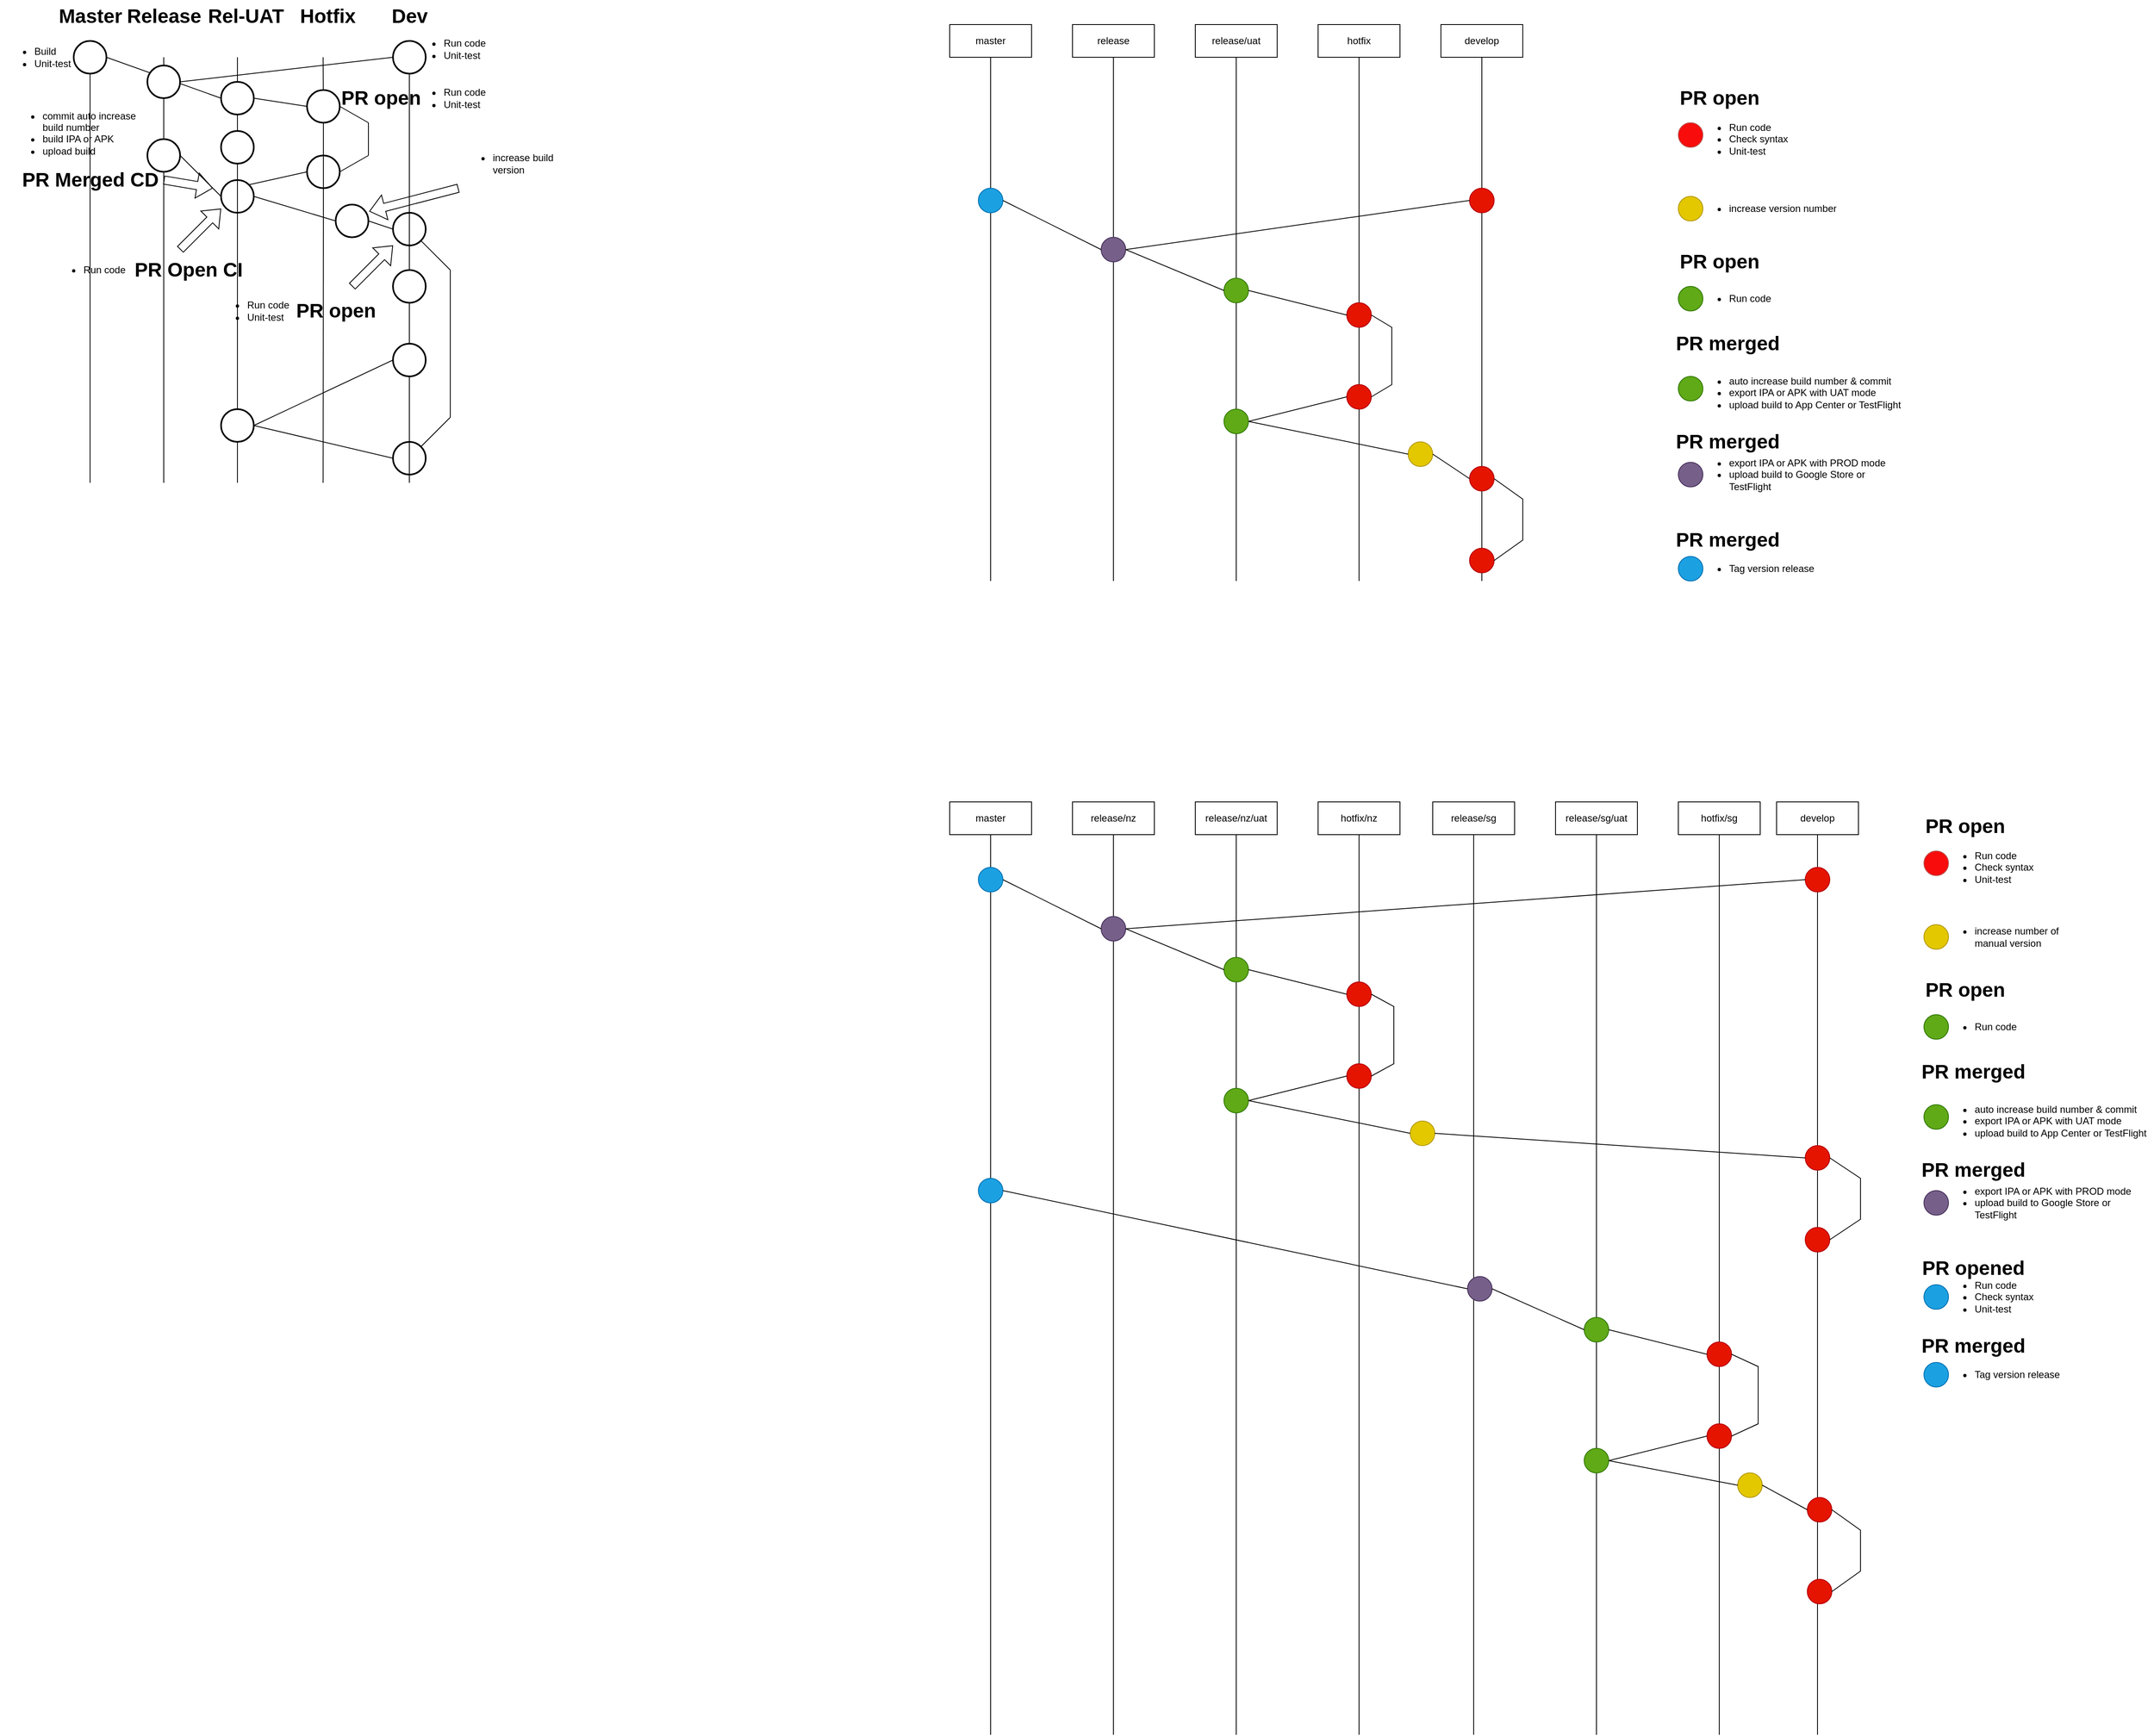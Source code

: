 <mxfile version="20.8.1" type="github">
  <diagram id="7olzs_kBj5gDj3YCIUBi" name="Page-1">
    <mxGraphModel dx="1618" dy="911" grid="1" gridSize="10" guides="1" tooltips="1" connect="1" arrows="1" fold="1" page="1" pageScale="1" pageWidth="850" pageHeight="1100" math="0" shadow="0">
      <root>
        <mxCell id="0" />
        <mxCell id="1" parent="0" />
        <mxCell id="zy03fbxR4LwcgkZKwgIC-2" value="" style="endArrow=none;html=1;rounded=0;startArrow=none;" edge="1" parent="1" source="zy03fbxR4LwcgkZKwgIC-43" target="zy03fbxR4LwcgkZKwgIC-47">
          <mxGeometry width="50" height="50" relative="1" as="geometry">
            <mxPoint x="530" y="720" as="sourcePoint" />
            <mxPoint x="530" y="200" as="targetPoint" />
          </mxGeometry>
        </mxCell>
        <mxCell id="zy03fbxR4LwcgkZKwgIC-3" value="" style="endArrow=none;html=1;rounded=0;" edge="1" parent="1">
          <mxGeometry width="50" height="50" relative="1" as="geometry">
            <mxPoint x="530" y="690" as="sourcePoint" />
            <mxPoint x="580" y="640" as="targetPoint" />
          </mxGeometry>
        </mxCell>
        <mxCell id="zy03fbxR4LwcgkZKwgIC-4" value="" style="endArrow=none;html=1;rounded=0;" edge="1" parent="1">
          <mxGeometry width="50" height="50" relative="1" as="geometry">
            <mxPoint x="580" y="640" as="sourcePoint" />
            <mxPoint x="580" y="460" as="targetPoint" />
          </mxGeometry>
        </mxCell>
        <mxCell id="zy03fbxR4LwcgkZKwgIC-5" value="" style="endArrow=none;html=1;rounded=0;startArrow=none;" edge="1" parent="1" source="zy03fbxR4LwcgkZKwgIC-22">
          <mxGeometry width="50" height="50" relative="1" as="geometry">
            <mxPoint x="580" y="460" as="sourcePoint" />
            <mxPoint x="530" y="410" as="targetPoint" />
          </mxGeometry>
        </mxCell>
        <mxCell id="zy03fbxR4LwcgkZKwgIC-6" value="Dev" style="text;strokeColor=none;fillColor=none;html=1;fontSize=24;fontStyle=1;verticalAlign=middle;align=center;" vertex="1" parent="1">
          <mxGeometry x="480" y="130" width="100" height="40" as="geometry" />
        </mxCell>
        <mxCell id="zy03fbxR4LwcgkZKwgIC-7" value="Release" style="text;strokeColor=none;fillColor=none;html=1;fontSize=24;fontStyle=1;verticalAlign=middle;align=center;" vertex="1" parent="1">
          <mxGeometry x="180" y="130" width="100" height="40" as="geometry" />
        </mxCell>
        <mxCell id="zy03fbxR4LwcgkZKwgIC-15" value="" style="strokeWidth=2;html=1;shape=mxgraph.flowchart.start_2;whiteSpace=wrap;" vertex="1" parent="1">
          <mxGeometry x="300" y="350" width="40" height="40" as="geometry" />
        </mxCell>
        <mxCell id="zy03fbxR4LwcgkZKwgIC-18" value="" style="endArrow=none;html=1;rounded=0;" edge="1" parent="1">
          <mxGeometry width="50" height="50" relative="1" as="geometry">
            <mxPoint x="320" y="720" as="sourcePoint" />
            <mxPoint x="320" y="200" as="targetPoint" />
          </mxGeometry>
        </mxCell>
        <mxCell id="zy03fbxR4LwcgkZKwgIC-17" value="" style="strokeWidth=2;html=1;shape=mxgraph.flowchart.start_2;whiteSpace=wrap;" vertex="1" parent="1">
          <mxGeometry x="300" y="230" width="40" height="40" as="geometry" />
        </mxCell>
        <mxCell id="zy03fbxR4LwcgkZKwgIC-20" value="Master" style="text;strokeColor=none;fillColor=none;html=1;fontSize=24;fontStyle=1;verticalAlign=middle;align=center;" vertex="1" parent="1">
          <mxGeometry x="90" y="130" width="100" height="40" as="geometry" />
        </mxCell>
        <mxCell id="zy03fbxR4LwcgkZKwgIC-23" value="" style="endArrow=none;html=1;rounded=0;entryX=0.855;entryY=0.855;entryDx=0;entryDy=0;entryPerimeter=0;" edge="1" parent="1" target="zy03fbxR4LwcgkZKwgIC-22">
          <mxGeometry width="50" height="50" relative="1" as="geometry">
            <mxPoint x="580" y="460" as="sourcePoint" />
            <mxPoint x="530" y="410" as="targetPoint" />
          </mxGeometry>
        </mxCell>
        <mxCell id="zy03fbxR4LwcgkZKwgIC-22" value="" style="strokeWidth=2;html=1;shape=mxgraph.flowchart.start_2;whiteSpace=wrap;" vertex="1" parent="1">
          <mxGeometry x="510" y="390" width="40" height="40" as="geometry" />
        </mxCell>
        <mxCell id="zy03fbxR4LwcgkZKwgIC-24" value="" style="shape=flexArrow;endArrow=classic;html=1;rounded=0;" edge="1" parent="1" target="zy03fbxR4LwcgkZKwgIC-22">
          <mxGeometry width="50" height="50" relative="1" as="geometry">
            <mxPoint x="460" y="480" as="sourcePoint" />
            <mxPoint x="425" y="430" as="targetPoint" />
          </mxGeometry>
        </mxCell>
        <mxCell id="zy03fbxR4LwcgkZKwgIC-25" value="" style="shape=flexArrow;endArrow=classic;html=1;rounded=0;" edge="1" parent="1">
          <mxGeometry width="50" height="50" relative="1" as="geometry">
            <mxPoint x="250" y="435" as="sourcePoint" />
            <mxPoint x="300" y="385" as="targetPoint" />
          </mxGeometry>
        </mxCell>
        <mxCell id="zy03fbxR4LwcgkZKwgIC-26" value="" style="shape=flexArrow;endArrow=classic;html=1;rounded=0;" edge="1" parent="1">
          <mxGeometry x="-0.9" y="25" width="50" height="50" relative="1" as="geometry">
            <mxPoint x="230" y="350" as="sourcePoint" />
            <mxPoint x="290" y="360" as="targetPoint" />
            <mxPoint as="offset" />
          </mxGeometry>
        </mxCell>
        <mxCell id="zy03fbxR4LwcgkZKwgIC-28" value="PR Open CI" style="text;strokeColor=none;fillColor=none;html=1;fontSize=24;fontStyle=1;verticalAlign=middle;align=center;" vertex="1" parent="1">
          <mxGeometry x="210" y="440" width="100" height="40" as="geometry" />
        </mxCell>
        <mxCell id="zy03fbxR4LwcgkZKwgIC-29" value="PR open" style="text;strokeColor=none;fillColor=none;html=1;fontSize=24;fontStyle=1;verticalAlign=middle;align=center;" vertex="1" parent="1">
          <mxGeometry x="390" y="490" width="100" height="40" as="geometry" />
        </mxCell>
        <mxCell id="zy03fbxR4LwcgkZKwgIC-30" value="PR Merged CD" style="text;strokeColor=none;fillColor=none;html=1;fontSize=24;fontStyle=1;verticalAlign=middle;align=center;" vertex="1" parent="1">
          <mxGeometry x="90" y="330" width="100" height="40" as="geometry" />
        </mxCell>
        <mxCell id="zy03fbxR4LwcgkZKwgIC-34" value="&lt;ul&gt;&lt;li&gt;Run code&lt;/li&gt;&lt;/ul&gt;" style="text;strokeColor=none;fillColor=none;html=1;whiteSpace=wrap;verticalAlign=middle;overflow=hidden;" vertex="1" parent="1">
          <mxGeometry x="90" y="420" width="100" height="80" as="geometry" />
        </mxCell>
        <mxCell id="zy03fbxR4LwcgkZKwgIC-35" value="&lt;ul&gt;&lt;li&gt;commit auto increase build number&lt;/li&gt;&lt;li&gt;build IPA or APK&amp;nbsp;&lt;/li&gt;&lt;li&gt;upload build&lt;/li&gt;&lt;/ul&gt;" style="text;strokeColor=none;fillColor=none;html=1;whiteSpace=wrap;verticalAlign=middle;overflow=hidden;" vertex="1" parent="1">
          <mxGeometry x="40" y="250" width="160" height="80" as="geometry" />
        </mxCell>
        <mxCell id="zy03fbxR4LwcgkZKwgIC-38" value="" style="endArrow=none;html=1;rounded=0;exitX=0;exitY=0.5;exitDx=0;exitDy=0;exitPerimeter=0;entryX=1;entryY=0.5;entryDx=0;entryDy=0;entryPerimeter=0;" edge="1" parent="1" source="zy03fbxR4LwcgkZKwgIC-72" target="zy03fbxR4LwcgkZKwgIC-15">
          <mxGeometry width="50" height="50" relative="1" as="geometry">
            <mxPoint x="405" y="400" as="sourcePoint" />
            <mxPoint x="450" y="350" as="targetPoint" />
          </mxGeometry>
        </mxCell>
        <mxCell id="zy03fbxR4LwcgkZKwgIC-39" value="" style="shape=flexArrow;endArrow=classic;html=1;rounded=0;entryX=1.025;entryY=0.208;entryDx=0;entryDy=0;entryPerimeter=0;" edge="1" parent="1" source="zy03fbxR4LwcgkZKwgIC-40" target="zy03fbxR4LwcgkZKwgIC-72">
          <mxGeometry width="50" height="50" relative="1" as="geometry">
            <mxPoint x="580" y="310" as="sourcePoint" />
            <mxPoint x="680" y="440" as="targetPoint" />
            <Array as="points">
              <mxPoint x="590" y="360" />
            </Array>
          </mxGeometry>
        </mxCell>
        <mxCell id="zy03fbxR4LwcgkZKwgIC-40" value="&lt;ul&gt;&lt;li&gt;increase build version&amp;nbsp;&lt;/li&gt;&lt;/ul&gt;" style="text;strokeColor=none;fillColor=none;html=1;whiteSpace=wrap;verticalAlign=middle;overflow=hidden;" vertex="1" parent="1">
          <mxGeometry x="590" y="290" width="140" height="80" as="geometry" />
        </mxCell>
        <mxCell id="zy03fbxR4LwcgkZKwgIC-41" value="" style="endArrow=none;html=1;rounded=0;entryX=0;entryY=0.5;entryDx=0;entryDy=0;entryPerimeter=0;exitX=1;exitY=0.5;exitDx=0;exitDy=0;exitPerimeter=0;" edge="1" parent="1" source="zy03fbxR4LwcgkZKwgIC-82" target="zy03fbxR4LwcgkZKwgIC-43">
          <mxGeometry width="50" height="50" relative="1" as="geometry">
            <mxPoint x="340" y="230" as="sourcePoint" />
            <mxPoint x="440" y="200" as="targetPoint" />
            <Array as="points" />
          </mxGeometry>
        </mxCell>
        <mxCell id="zy03fbxR4LwcgkZKwgIC-42" value="" style="endArrow=none;html=1;rounded=0;exitX=1;exitY=0.5;exitDx=0;exitDy=0;exitPerimeter=0;entryX=0;entryY=0.5;entryDx=0;entryDy=0;entryPerimeter=0;" edge="1" parent="1" source="zy03fbxR4LwcgkZKwgIC-45" target="zy03fbxR4LwcgkZKwgIC-17">
          <mxGeometry width="50" height="50" relative="1" as="geometry">
            <mxPoint x="200" y="200" as="sourcePoint" />
            <mxPoint x="300" y="230" as="targetPoint" />
          </mxGeometry>
        </mxCell>
        <mxCell id="zy03fbxR4LwcgkZKwgIC-44" value="" style="endArrow=none;html=1;rounded=0;startArrow=none;" edge="1" parent="1" source="zy03fbxR4LwcgkZKwgIC-54" target="zy03fbxR4LwcgkZKwgIC-43">
          <mxGeometry width="50" height="50" relative="1" as="geometry">
            <mxPoint x="530" y="720" as="sourcePoint" />
            <mxPoint x="530" y="200" as="targetPoint" />
          </mxGeometry>
        </mxCell>
        <mxCell id="zy03fbxR4LwcgkZKwgIC-43" value="" style="strokeWidth=2;html=1;shape=mxgraph.flowchart.start_2;whiteSpace=wrap;" vertex="1" parent="1">
          <mxGeometry x="510" y="180" width="40" height="40" as="geometry" />
        </mxCell>
        <mxCell id="zy03fbxR4LwcgkZKwgIC-46" value="" style="endArrow=none;html=1;rounded=0;" edge="1" parent="1" target="zy03fbxR4LwcgkZKwgIC-45">
          <mxGeometry width="50" height="50" relative="1" as="geometry">
            <mxPoint x="140" y="720" as="sourcePoint" />
            <mxPoint x="140" y="200" as="targetPoint" />
          </mxGeometry>
        </mxCell>
        <mxCell id="zy03fbxR4LwcgkZKwgIC-45" value="" style="strokeWidth=2;html=1;shape=mxgraph.flowchart.start_2;whiteSpace=wrap;" vertex="1" parent="1">
          <mxGeometry x="120" y="180" width="40" height="40" as="geometry" />
        </mxCell>
        <mxCell id="zy03fbxR4LwcgkZKwgIC-47" value="&lt;ul&gt;&lt;li&gt;Run code&lt;/li&gt;&lt;li&gt;Unit-test&lt;/li&gt;&lt;/ul&gt;" style="text;strokeColor=none;fillColor=none;html=1;whiteSpace=wrap;verticalAlign=middle;overflow=hidden;" vertex="1" parent="1">
          <mxGeometry x="530" y="150" width="100" height="80" as="geometry" />
        </mxCell>
        <mxCell id="zy03fbxR4LwcgkZKwgIC-52" value="" style="strokeWidth=2;html=1;shape=mxgraph.flowchart.start_2;whiteSpace=wrap;" vertex="1" parent="1">
          <mxGeometry x="510" y="670" width="40" height="40" as="geometry" />
        </mxCell>
        <mxCell id="zy03fbxR4LwcgkZKwgIC-53" value="" style="strokeWidth=2;html=1;shape=mxgraph.flowchart.start_2;whiteSpace=wrap;" vertex="1" parent="1">
          <mxGeometry x="300" y="630" width="40" height="40" as="geometry" />
        </mxCell>
        <mxCell id="zy03fbxR4LwcgkZKwgIC-55" value="" style="endArrow=none;html=1;rounded=0;" edge="1" parent="1" target="zy03fbxR4LwcgkZKwgIC-54">
          <mxGeometry width="50" height="50" relative="1" as="geometry">
            <mxPoint x="530" y="720" as="sourcePoint" />
            <mxPoint x="530" y="220" as="targetPoint" />
          </mxGeometry>
        </mxCell>
        <mxCell id="zy03fbxR4LwcgkZKwgIC-54" value="" style="strokeWidth=2;html=1;shape=mxgraph.flowchart.start_2;whiteSpace=wrap;" vertex="1" parent="1">
          <mxGeometry x="510" y="550" width="40" height="40" as="geometry" />
        </mxCell>
        <mxCell id="zy03fbxR4LwcgkZKwgIC-56" value="" style="strokeWidth=2;html=1;shape=mxgraph.flowchart.start_2;whiteSpace=wrap;" vertex="1" parent="1">
          <mxGeometry x="510" y="460" width="40" height="40" as="geometry" />
        </mxCell>
        <mxCell id="zy03fbxR4LwcgkZKwgIC-57" value="" style="endArrow=none;html=1;rounded=0;entryX=0;entryY=0.5;entryDx=0;entryDy=0;entryPerimeter=0;" edge="1" parent="1" target="zy03fbxR4LwcgkZKwgIC-52">
          <mxGeometry width="50" height="50" relative="1" as="geometry">
            <mxPoint x="340" y="650" as="sourcePoint" />
            <mxPoint x="410.711" y="650" as="targetPoint" />
          </mxGeometry>
        </mxCell>
        <mxCell id="zy03fbxR4LwcgkZKwgIC-58" value="" style="endArrow=none;html=1;rounded=0;exitX=1;exitY=0.5;exitDx=0;exitDy=0;exitPerimeter=0;entryX=0;entryY=0.5;entryDx=0;entryDy=0;entryPerimeter=0;" edge="1" parent="1" source="zy03fbxR4LwcgkZKwgIC-53" target="zy03fbxR4LwcgkZKwgIC-54">
          <mxGeometry width="50" height="50" relative="1" as="geometry">
            <mxPoint x="340" y="610" as="sourcePoint" />
            <mxPoint x="390" y="560" as="targetPoint" />
          </mxGeometry>
        </mxCell>
        <mxCell id="zy03fbxR4LwcgkZKwgIC-59" value="&lt;ul&gt;&lt;li&gt;Run code&lt;/li&gt;&lt;li&gt;Unit-test&lt;/li&gt;&lt;/ul&gt;" style="text;strokeColor=none;fillColor=none;html=1;whiteSpace=wrap;verticalAlign=middle;overflow=hidden;" vertex="1" parent="1">
          <mxGeometry x="290" y="470" width="100" height="80" as="geometry" />
        </mxCell>
        <mxCell id="zy03fbxR4LwcgkZKwgIC-61" value="" style="endArrow=none;html=1;rounded=0;startArrow=none;" edge="1" parent="1" source="zy03fbxR4LwcgkZKwgIC-67">
          <mxGeometry width="50" height="50" relative="1" as="geometry">
            <mxPoint x="424.67" y="720" as="sourcePoint" />
            <mxPoint x="424.67" y="200" as="targetPoint" />
          </mxGeometry>
        </mxCell>
        <mxCell id="zy03fbxR4LwcgkZKwgIC-62" value="Hotfix" style="text;strokeColor=none;fillColor=none;html=1;fontSize=24;fontStyle=1;verticalAlign=middle;align=center;" vertex="1" parent="1">
          <mxGeometry x="380" y="130" width="100" height="40" as="geometry" />
        </mxCell>
        <mxCell id="zy03fbxR4LwcgkZKwgIC-63" value="" style="endArrow=none;html=1;rounded=0;" edge="1" parent="1">
          <mxGeometry width="50" height="50" relative="1" as="geometry">
            <mxPoint x="424.67" y="720" as="sourcePoint" />
            <mxPoint x="424.979" y="420" as="targetPoint" />
          </mxGeometry>
        </mxCell>
        <mxCell id="zy03fbxR4LwcgkZKwgIC-64" value="" style="strokeWidth=2;html=1;shape=mxgraph.flowchart.start_2;whiteSpace=wrap;" vertex="1" parent="1">
          <mxGeometry x="405" y="320" width="40" height="40" as="geometry" />
        </mxCell>
        <mxCell id="zy03fbxR4LwcgkZKwgIC-65" value="" style="endArrow=none;html=1;rounded=0;exitX=0.855;exitY=0.145;exitDx=0;exitDy=0;exitPerimeter=0;entryX=0;entryY=0.5;entryDx=0;entryDy=0;entryPerimeter=0;" edge="1" parent="1" source="zy03fbxR4LwcgkZKwgIC-15" target="zy03fbxR4LwcgkZKwgIC-64">
          <mxGeometry width="50" height="50" relative="1" as="geometry">
            <mxPoint x="400" y="380" as="sourcePoint" />
            <mxPoint x="450" y="330" as="targetPoint" />
          </mxGeometry>
        </mxCell>
        <mxCell id="zy03fbxR4LwcgkZKwgIC-66" value="" style="endArrow=none;html=1;rounded=0;exitX=1;exitY=0.5;exitDx=0;exitDy=0;exitPerimeter=0;" edge="1" parent="1" source="zy03fbxR4LwcgkZKwgIC-64">
          <mxGeometry width="50" height="50" relative="1" as="geometry">
            <mxPoint x="445" y="340" as="sourcePoint" />
            <mxPoint x="480" y="320" as="targetPoint" />
          </mxGeometry>
        </mxCell>
        <mxCell id="zy03fbxR4LwcgkZKwgIC-68" value="" style="endArrow=none;html=1;rounded=0;startArrow=none;" edge="1" parent="1" target="zy03fbxR4LwcgkZKwgIC-67">
          <mxGeometry width="50" height="50" relative="1" as="geometry">
            <mxPoint x="425" y="420" as="sourcePoint" />
            <mxPoint x="424.67" y="200" as="targetPoint" />
          </mxGeometry>
        </mxCell>
        <mxCell id="zy03fbxR4LwcgkZKwgIC-67" value="" style="strokeWidth=2;html=1;shape=mxgraph.flowchart.start_2;whiteSpace=wrap;" vertex="1" parent="1">
          <mxGeometry x="405" y="240" width="40" height="40" as="geometry" />
        </mxCell>
        <mxCell id="zy03fbxR4LwcgkZKwgIC-69" value="" style="endArrow=none;html=1;rounded=0;" edge="1" parent="1">
          <mxGeometry width="50" height="50" relative="1" as="geometry">
            <mxPoint x="480" y="320" as="sourcePoint" />
            <mxPoint x="480" y="280" as="targetPoint" />
          </mxGeometry>
        </mxCell>
        <mxCell id="zy03fbxR4LwcgkZKwgIC-70" value="" style="endArrow=none;html=1;rounded=0;entryX=1;entryY=0.5;entryDx=0;entryDy=0;entryPerimeter=0;" edge="1" parent="1" target="zy03fbxR4LwcgkZKwgIC-67">
          <mxGeometry width="50" height="50" relative="1" as="geometry">
            <mxPoint x="480" y="280" as="sourcePoint" />
            <mxPoint x="530" y="230" as="targetPoint" />
          </mxGeometry>
        </mxCell>
        <mxCell id="zy03fbxR4LwcgkZKwgIC-72" value="" style="strokeWidth=2;html=1;shape=mxgraph.flowchart.start_2;whiteSpace=wrap;" vertex="1" parent="1">
          <mxGeometry x="440" y="380" width="40" height="40" as="geometry" />
        </mxCell>
        <mxCell id="zy03fbxR4LwcgkZKwgIC-73" value="" style="endArrow=none;html=1;rounded=0;exitX=0;exitY=0.5;exitDx=0;exitDy=0;exitPerimeter=0;entryX=1;entryY=0.5;entryDx=0;entryDy=0;entryPerimeter=0;" edge="1" parent="1" source="zy03fbxR4LwcgkZKwgIC-22" target="zy03fbxR4LwcgkZKwgIC-72">
          <mxGeometry width="50" height="50" relative="1" as="geometry">
            <mxPoint x="400" y="380" as="sourcePoint" />
            <mxPoint x="450" y="330" as="targetPoint" />
          </mxGeometry>
        </mxCell>
        <mxCell id="zy03fbxR4LwcgkZKwgIC-74" value="PR open" style="text;strokeColor=none;fillColor=none;html=1;fontSize=24;fontStyle=1;verticalAlign=middle;align=center;" vertex="1" parent="1">
          <mxGeometry x="445" y="230" width="100" height="40" as="geometry" />
        </mxCell>
        <mxCell id="zy03fbxR4LwcgkZKwgIC-75" value="&lt;ul&gt;&lt;li&gt;Run code&lt;/li&gt;&lt;li&gt;Unit-test&lt;/li&gt;&lt;/ul&gt;" style="text;strokeColor=none;fillColor=none;html=1;whiteSpace=wrap;verticalAlign=middle;overflow=hidden;" vertex="1" parent="1">
          <mxGeometry x="530" y="210" width="100" height="80" as="geometry" />
        </mxCell>
        <mxCell id="zy03fbxR4LwcgkZKwgIC-76" value="" style="strokeWidth=2;html=1;shape=mxgraph.flowchart.start_2;whiteSpace=wrap;" vertex="1" parent="1">
          <mxGeometry x="300" y="290" width="40" height="40" as="geometry" />
        </mxCell>
        <mxCell id="zy03fbxR4LwcgkZKwgIC-78" value="" style="endArrow=none;html=1;rounded=0;exitX=1;exitY=0.5;exitDx=0;exitDy=0;exitPerimeter=0;entryX=0;entryY=0.5;entryDx=0;entryDy=0;entryPerimeter=0;" edge="1" parent="1" source="zy03fbxR4LwcgkZKwgIC-17" target="zy03fbxR4LwcgkZKwgIC-67">
          <mxGeometry width="50" height="50" relative="1" as="geometry">
            <mxPoint x="350" y="310" as="sourcePoint" />
            <mxPoint x="400" y="260" as="targetPoint" />
          </mxGeometry>
        </mxCell>
        <mxCell id="zy03fbxR4LwcgkZKwgIC-79" value="" style="endArrow=none;html=1;rounded=0;startArrow=none;" edge="1" parent="1" source="zy03fbxR4LwcgkZKwgIC-84">
          <mxGeometry width="50" height="50" relative="1" as="geometry">
            <mxPoint x="230" y="720" as="sourcePoint" />
            <mxPoint x="230" y="200" as="targetPoint" />
          </mxGeometry>
        </mxCell>
        <mxCell id="zy03fbxR4LwcgkZKwgIC-80" value="Rel-UAT" style="text;strokeColor=none;fillColor=none;html=1;fontSize=24;fontStyle=1;verticalAlign=middle;align=center;" vertex="1" parent="1">
          <mxGeometry x="280" y="130" width="100" height="40" as="geometry" />
        </mxCell>
        <mxCell id="zy03fbxR4LwcgkZKwgIC-82" value="" style="strokeWidth=2;html=1;shape=mxgraph.flowchart.start_2;whiteSpace=wrap;" vertex="1" parent="1">
          <mxGeometry x="210" y="210" width="40" height="40" as="geometry" />
        </mxCell>
        <mxCell id="zy03fbxR4LwcgkZKwgIC-83" value="&lt;ul&gt;&lt;li&gt;Build&lt;/li&gt;&lt;li&gt;Unit-test&lt;/li&gt;&lt;/ul&gt;" style="text;strokeColor=none;fillColor=none;html=1;whiteSpace=wrap;verticalAlign=middle;overflow=hidden;" vertex="1" parent="1">
          <mxGeometry x="30" y="160" width="100" height="80" as="geometry" />
        </mxCell>
        <mxCell id="zy03fbxR4LwcgkZKwgIC-85" value="" style="endArrow=none;html=1;rounded=0;" edge="1" parent="1" target="zy03fbxR4LwcgkZKwgIC-84">
          <mxGeometry width="50" height="50" relative="1" as="geometry">
            <mxPoint x="230" y="720" as="sourcePoint" />
            <mxPoint x="230" y="200" as="targetPoint" />
          </mxGeometry>
        </mxCell>
        <mxCell id="zy03fbxR4LwcgkZKwgIC-84" value="" style="strokeWidth=2;html=1;shape=mxgraph.flowchart.start_2;whiteSpace=wrap;" vertex="1" parent="1">
          <mxGeometry x="210" y="300" width="40" height="40" as="geometry" />
        </mxCell>
        <mxCell id="zy03fbxR4LwcgkZKwgIC-86" value="" style="endArrow=none;html=1;rounded=0;entryX=0;entryY=0.5;entryDx=0;entryDy=0;entryPerimeter=0;exitX=1;exitY=0.5;exitDx=0;exitDy=0;exitPerimeter=0;" edge="1" parent="1" source="zy03fbxR4LwcgkZKwgIC-84" target="zy03fbxR4LwcgkZKwgIC-15">
          <mxGeometry width="50" height="50" relative="1" as="geometry">
            <mxPoint x="250" y="410" as="sourcePoint" />
            <mxPoint x="300" y="360" as="targetPoint" />
          </mxGeometry>
        </mxCell>
        <mxCell id="zy03fbxR4LwcgkZKwgIC-88" value="develop" style="shape=umlLifeline;perimeter=lifelinePerimeter;whiteSpace=wrap;html=1;container=1;collapsible=0;recursiveResize=0;outlineConnect=0;lifelineDashed=0;" vertex="1" parent="1">
          <mxGeometry x="1790" y="160" width="100" height="680" as="geometry" />
        </mxCell>
        <mxCell id="zy03fbxR4LwcgkZKwgIC-93" value="" style="ellipse;whiteSpace=wrap;html=1;aspect=fixed;fillColor=#e51400;fontColor=#ffffff;strokeColor=#B20000;" vertex="1" parent="zy03fbxR4LwcgkZKwgIC-88">
          <mxGeometry x="35" y="640" width="30" height="30" as="geometry" />
        </mxCell>
        <mxCell id="zy03fbxR4LwcgkZKwgIC-95" value="" style="ellipse;whiteSpace=wrap;html=1;aspect=fixed;fillColor=#e51400;fontColor=#ffffff;strokeColor=#B20000;" vertex="1" parent="zy03fbxR4LwcgkZKwgIC-88">
          <mxGeometry x="35" y="540" width="30" height="30" as="geometry" />
        </mxCell>
        <mxCell id="zy03fbxR4LwcgkZKwgIC-96" value="" style="endArrow=none;html=1;rounded=0;entryX=1;entryY=0.5;entryDx=0;entryDy=0;exitX=1;exitY=0.5;exitDx=0;exitDy=0;" edge="1" parent="zy03fbxR4LwcgkZKwgIC-88" source="zy03fbxR4LwcgkZKwgIC-93" target="zy03fbxR4LwcgkZKwgIC-95">
          <mxGeometry width="50" height="50" relative="1" as="geometry">
            <mxPoint x="110" y="690" as="sourcePoint" />
            <mxPoint x="120" y="590" as="targetPoint" />
            <Array as="points">
              <mxPoint x="100" y="630" />
              <mxPoint x="100" y="580" />
            </Array>
          </mxGeometry>
        </mxCell>
        <mxCell id="zy03fbxR4LwcgkZKwgIC-110" value="" style="ellipse;whiteSpace=wrap;html=1;aspect=fixed;fillColor=#e51400;fontColor=#ffffff;strokeColor=#B20000;" vertex="1" parent="zy03fbxR4LwcgkZKwgIC-88">
          <mxGeometry x="35" y="200" width="30" height="30" as="geometry" />
        </mxCell>
        <mxCell id="zy03fbxR4LwcgkZKwgIC-89" value="hotfix" style="shape=umlLifeline;perimeter=lifelinePerimeter;whiteSpace=wrap;html=1;container=1;collapsible=0;recursiveResize=0;outlineConnect=0;lifelineDashed=0;" vertex="1" parent="1">
          <mxGeometry x="1640" y="160" width="100" height="680" as="geometry" />
        </mxCell>
        <mxCell id="zy03fbxR4LwcgkZKwgIC-102" value="" style="ellipse;whiteSpace=wrap;html=1;aspect=fixed;fillColor=#e51400;fontColor=#ffffff;strokeColor=#B20000;" vertex="1" parent="zy03fbxR4LwcgkZKwgIC-89">
          <mxGeometry x="35" y="440" width="30" height="30" as="geometry" />
        </mxCell>
        <mxCell id="zy03fbxR4LwcgkZKwgIC-104" value="" style="ellipse;whiteSpace=wrap;html=1;aspect=fixed;fillColor=#e51400;fontColor=#ffffff;strokeColor=#B20000;" vertex="1" parent="zy03fbxR4LwcgkZKwgIC-89">
          <mxGeometry x="35" y="340" width="30" height="30" as="geometry" />
        </mxCell>
        <mxCell id="zy03fbxR4LwcgkZKwgIC-105" value="" style="endArrow=none;html=1;rounded=0;entryX=1;entryY=0.5;entryDx=0;entryDy=0;exitX=1;exitY=0.5;exitDx=0;exitDy=0;" edge="1" parent="zy03fbxR4LwcgkZKwgIC-89" source="zy03fbxR4LwcgkZKwgIC-104" target="zy03fbxR4LwcgkZKwgIC-102">
          <mxGeometry width="50" height="50" relative="1" as="geometry">
            <mxPoint x="110" y="350" as="sourcePoint" />
            <mxPoint x="90" y="440" as="targetPoint" />
            <Array as="points">
              <mxPoint x="90" y="370" />
              <mxPoint x="90" y="440" />
            </Array>
          </mxGeometry>
        </mxCell>
        <mxCell id="zy03fbxR4LwcgkZKwgIC-90" value="release/uat" style="shape=umlLifeline;perimeter=lifelinePerimeter;whiteSpace=wrap;html=1;container=1;collapsible=0;recursiveResize=0;outlineConnect=0;lifelineDashed=0;" vertex="1" parent="1">
          <mxGeometry x="1490" y="160" width="100" height="680" as="geometry" />
        </mxCell>
        <mxCell id="zy03fbxR4LwcgkZKwgIC-101" value="" style="ellipse;whiteSpace=wrap;html=1;aspect=fixed;fillColor=#60a917;fontColor=#ffffff;strokeColor=#2D7600;" vertex="1" parent="zy03fbxR4LwcgkZKwgIC-90">
          <mxGeometry x="35" y="470" width="30" height="30" as="geometry" />
        </mxCell>
        <mxCell id="zy03fbxR4LwcgkZKwgIC-106" value="" style="ellipse;whiteSpace=wrap;html=1;aspect=fixed;fillColor=#60a917;fontColor=#ffffff;strokeColor=#2D7600;" vertex="1" parent="zy03fbxR4LwcgkZKwgIC-90">
          <mxGeometry x="35" y="310" width="30" height="30" as="geometry" />
        </mxCell>
        <mxCell id="zy03fbxR4LwcgkZKwgIC-91" value="release" style="shape=umlLifeline;perimeter=lifelinePerimeter;whiteSpace=wrap;html=1;container=1;collapsible=0;recursiveResize=0;outlineConnect=0;lifelineDashed=0;" vertex="1" parent="1">
          <mxGeometry x="1340" y="160" width="100" height="680" as="geometry" />
        </mxCell>
        <mxCell id="zy03fbxR4LwcgkZKwgIC-108" value="" style="ellipse;whiteSpace=wrap;html=1;aspect=fixed;fillColor=#76608a;fontColor=#ffffff;strokeColor=#432D57;" vertex="1" parent="zy03fbxR4LwcgkZKwgIC-91">
          <mxGeometry x="35" y="260" width="30" height="30" as="geometry" />
        </mxCell>
        <mxCell id="zy03fbxR4LwcgkZKwgIC-92" value="master" style="shape=umlLifeline;perimeter=lifelinePerimeter;whiteSpace=wrap;html=1;container=1;collapsible=0;recursiveResize=0;outlineConnect=0;lifelineDashed=0;" vertex="1" parent="1">
          <mxGeometry x="1190" y="160" width="100" height="680" as="geometry" />
        </mxCell>
        <mxCell id="zy03fbxR4LwcgkZKwgIC-112" value="" style="ellipse;whiteSpace=wrap;html=1;aspect=fixed;fillColor=#1ba1e2;fontColor=#ffffff;strokeColor=#006EAF;" vertex="1" parent="zy03fbxR4LwcgkZKwgIC-92">
          <mxGeometry x="35" y="200" width="30" height="30" as="geometry" />
        </mxCell>
        <mxCell id="zy03fbxR4LwcgkZKwgIC-98" value="" style="ellipse;whiteSpace=wrap;html=1;aspect=fixed;fillColor=#e3c800;fontColor=#000000;strokeColor=#B09500;" vertex="1" parent="1">
          <mxGeometry x="1750" y="670" width="30" height="30" as="geometry" />
        </mxCell>
        <mxCell id="zy03fbxR4LwcgkZKwgIC-99" value="" style="endArrow=none;html=1;rounded=0;exitX=0;exitY=0.5;exitDx=0;exitDy=0;entryX=1;entryY=0.5;entryDx=0;entryDy=0;" edge="1" parent="1" source="zy03fbxR4LwcgkZKwgIC-95" target="zy03fbxR4LwcgkZKwgIC-98">
          <mxGeometry x="0.1" y="-9" width="50" height="50" relative="1" as="geometry">
            <mxPoint x="1805" y="700" as="sourcePoint" />
            <mxPoint x="1825" y="640" as="targetPoint" />
            <mxPoint x="1" as="offset" />
          </mxGeometry>
        </mxCell>
        <mxCell id="zy03fbxR4LwcgkZKwgIC-100" value="" style="endArrow=none;html=1;rounded=0;exitX=0;exitY=0.5;exitDx=0;exitDy=0;entryX=1;entryY=0.5;entryDx=0;entryDy=0;" edge="1" parent="1" source="zy03fbxR4LwcgkZKwgIC-98" target="zy03fbxR4LwcgkZKwgIC-101">
          <mxGeometry width="50" height="50" relative="1" as="geometry">
            <mxPoint x="1720" y="530" as="sourcePoint" />
            <mxPoint x="1600" y="570" as="targetPoint" />
          </mxGeometry>
        </mxCell>
        <mxCell id="zy03fbxR4LwcgkZKwgIC-103" value="" style="endArrow=none;html=1;rounded=0;exitX=1;exitY=0.5;exitDx=0;exitDy=0;entryX=0;entryY=0.5;entryDx=0;entryDy=0;" edge="1" parent="1" source="zy03fbxR4LwcgkZKwgIC-101" target="zy03fbxR4LwcgkZKwgIC-102">
          <mxGeometry x="0.1" y="-9" width="50" height="50" relative="1" as="geometry">
            <mxPoint x="1640" y="620" as="sourcePoint" />
            <mxPoint x="1595" y="590" as="targetPoint" />
            <mxPoint x="1" as="offset" />
          </mxGeometry>
        </mxCell>
        <mxCell id="zy03fbxR4LwcgkZKwgIC-107" value="" style="endArrow=none;html=1;rounded=0;exitX=1;exitY=0.5;exitDx=0;exitDy=0;entryX=0;entryY=0.5;entryDx=0;entryDy=0;" edge="1" parent="1" source="zy03fbxR4LwcgkZKwgIC-106" target="zy03fbxR4LwcgkZKwgIC-104">
          <mxGeometry width="50" height="50" relative="1" as="geometry">
            <mxPoint x="1555" y="460" as="sourcePoint" />
            <mxPoint x="1605" y="410" as="targetPoint" />
          </mxGeometry>
        </mxCell>
        <mxCell id="zy03fbxR4LwcgkZKwgIC-109" value="" style="endArrow=none;html=1;rounded=0;exitX=1;exitY=0.5;exitDx=0;exitDy=0;entryX=0;entryY=0.5;entryDx=0;entryDy=0;" edge="1" parent="1" source="zy03fbxR4LwcgkZKwgIC-108" target="zy03fbxR4LwcgkZKwgIC-106">
          <mxGeometry width="50" height="50" relative="1" as="geometry">
            <mxPoint x="1410" y="495" as="sourcePoint" />
            <mxPoint x="1530" y="525" as="targetPoint" />
          </mxGeometry>
        </mxCell>
        <mxCell id="zy03fbxR4LwcgkZKwgIC-111" value="" style="endArrow=none;html=1;rounded=0;exitX=1;exitY=0.5;exitDx=0;exitDy=0;entryX=0;entryY=0.5;entryDx=0;entryDy=0;" edge="1" parent="1" source="zy03fbxR4LwcgkZKwgIC-108" target="zy03fbxR4LwcgkZKwgIC-110">
          <mxGeometry width="50" height="50" relative="1" as="geometry">
            <mxPoint x="1440" y="390" as="sourcePoint" />
            <mxPoint x="1560" y="440" as="targetPoint" />
          </mxGeometry>
        </mxCell>
        <mxCell id="zy03fbxR4LwcgkZKwgIC-113" value="" style="endArrow=none;html=1;rounded=0;exitX=1;exitY=0.5;exitDx=0;exitDy=0;entryX=0;entryY=0.5;entryDx=0;entryDy=0;" edge="1" parent="1" source="zy03fbxR4LwcgkZKwgIC-112" target="zy03fbxR4LwcgkZKwgIC-108">
          <mxGeometry width="50" height="50" relative="1" as="geometry">
            <mxPoint x="1270" y="330" as="sourcePoint" />
            <mxPoint x="1390" y="380" as="targetPoint" />
          </mxGeometry>
        </mxCell>
        <mxCell id="zy03fbxR4LwcgkZKwgIC-114" value="" style="ellipse;whiteSpace=wrap;html=1;aspect=fixed;fillColor=#F80C0C;strokeColor=#b85450;" vertex="1" parent="1">
          <mxGeometry x="2080" y="280" width="30" height="30" as="geometry" />
        </mxCell>
        <mxCell id="zy03fbxR4LwcgkZKwgIC-115" value="&lt;ul&gt;&lt;li&gt;Run code&lt;/li&gt;&lt;li&gt;Check syntax&lt;/li&gt;&lt;li&gt;Unit-test&lt;/li&gt;&lt;/ul&gt;" style="text;strokeColor=none;fillColor=none;html=1;whiteSpace=wrap;verticalAlign=middle;overflow=hidden;" vertex="1" parent="1">
          <mxGeometry x="2100" y="260" width="130" height="80" as="geometry" />
        </mxCell>
        <mxCell id="zy03fbxR4LwcgkZKwgIC-116" value="" style="ellipse;whiteSpace=wrap;html=1;aspect=fixed;fillColor=#e3c800;fontColor=#000000;strokeColor=#B09500;" vertex="1" parent="1">
          <mxGeometry x="2080" y="370" width="30" height="30" as="geometry" />
        </mxCell>
        <mxCell id="zy03fbxR4LwcgkZKwgIC-117" value="&lt;ul&gt;&lt;li&gt;increase version number&lt;/li&gt;&lt;/ul&gt;" style="text;strokeColor=none;fillColor=none;html=1;whiteSpace=wrap;verticalAlign=middle;overflow=hidden;" vertex="1" parent="1">
          <mxGeometry x="2100" y="345" width="175" height="80" as="geometry" />
        </mxCell>
        <mxCell id="zy03fbxR4LwcgkZKwgIC-118" value="" style="ellipse;whiteSpace=wrap;html=1;aspect=fixed;fillColor=#60a917;fontColor=#ffffff;strokeColor=#2D7600;" vertex="1" parent="1">
          <mxGeometry x="2080" y="480" width="30" height="30" as="geometry" />
        </mxCell>
        <mxCell id="zy03fbxR4LwcgkZKwgIC-119" value="&lt;ul&gt;&lt;li&gt;Run code&lt;/li&gt;&lt;/ul&gt;" style="text;strokeColor=none;fillColor=none;html=1;whiteSpace=wrap;verticalAlign=middle;overflow=hidden;" vertex="1" parent="1">
          <mxGeometry x="2100" y="455" width="162" height="80" as="geometry" />
        </mxCell>
        <mxCell id="zy03fbxR4LwcgkZKwgIC-120" value="PR open" style="text;strokeColor=none;fillColor=none;html=1;fontSize=24;fontStyle=1;verticalAlign=middle;align=center;" vertex="1" parent="1">
          <mxGeometry x="2080" y="430" width="100" height="40" as="geometry" />
        </mxCell>
        <mxCell id="zy03fbxR4LwcgkZKwgIC-121" value="PR merged" style="text;strokeColor=none;fillColor=none;html=1;fontSize=24;fontStyle=1;verticalAlign=middle;align=center;" vertex="1" parent="1">
          <mxGeometry x="2090" y="530" width="100" height="40" as="geometry" />
        </mxCell>
        <mxCell id="zy03fbxR4LwcgkZKwgIC-122" value="" style="ellipse;whiteSpace=wrap;html=1;aspect=fixed;fillColor=#60a917;fontColor=#ffffff;strokeColor=#2D7600;" vertex="1" parent="1">
          <mxGeometry x="2080" y="590" width="30" height="30" as="geometry" />
        </mxCell>
        <mxCell id="zy03fbxR4LwcgkZKwgIC-123" value="&lt;ul&gt;&lt;li&gt;auto increase build number &amp;amp; commit&lt;/li&gt;&lt;li&gt;export IPA or APK with UAT mode&lt;/li&gt;&lt;li&gt;upload build to App Center or TestFlight&lt;/li&gt;&lt;/ul&gt;" style="text;strokeColor=none;fillColor=none;html=1;whiteSpace=wrap;verticalAlign=middle;overflow=hidden;" vertex="1" parent="1">
          <mxGeometry x="2100" y="570" width="260" height="80" as="geometry" />
        </mxCell>
        <mxCell id="zy03fbxR4LwcgkZKwgIC-124" value="" style="ellipse;whiteSpace=wrap;html=1;aspect=fixed;fillColor=#76608a;fontColor=#ffffff;strokeColor=#432D57;" vertex="1" parent="1">
          <mxGeometry x="2080" y="695" width="30" height="30" as="geometry" />
        </mxCell>
        <mxCell id="zy03fbxR4LwcgkZKwgIC-125" value="&lt;ul&gt;&lt;li style=&quot;border-color: var(--border-color);&quot;&gt;export IPA or APK with PROD mode&lt;/li&gt;&lt;li style=&quot;border-color: var(--border-color);&quot;&gt;upload build to Google Store or TestFlight&lt;/li&gt;&lt;/ul&gt;" style="text;strokeColor=none;fillColor=none;html=1;whiteSpace=wrap;verticalAlign=middle;overflow=hidden;" vertex="1" parent="1">
          <mxGeometry x="2100" y="670" width="260" height="80" as="geometry" />
        </mxCell>
        <mxCell id="zy03fbxR4LwcgkZKwgIC-126" value="" style="ellipse;whiteSpace=wrap;html=1;aspect=fixed;fillColor=#1ba1e2;fontColor=#ffffff;strokeColor=#006EAF;" vertex="1" parent="1">
          <mxGeometry x="2080" y="810" width="30" height="30" as="geometry" />
        </mxCell>
        <mxCell id="zy03fbxR4LwcgkZKwgIC-127" value="&lt;ul&gt;&lt;li&gt;Tag version release&lt;/li&gt;&lt;/ul&gt;" style="text;strokeColor=none;fillColor=none;html=1;whiteSpace=wrap;verticalAlign=middle;overflow=hidden;" vertex="1" parent="1">
          <mxGeometry x="2100" y="785" width="162" height="80" as="geometry" />
        </mxCell>
        <mxCell id="zy03fbxR4LwcgkZKwgIC-128" value="develop" style="shape=umlLifeline;perimeter=lifelinePerimeter;whiteSpace=wrap;html=1;container=1;collapsible=0;recursiveResize=0;outlineConnect=0;lifelineDashed=0;" vertex="1" parent="1">
          <mxGeometry x="2200" y="1110" width="100" height="1140" as="geometry" />
        </mxCell>
        <mxCell id="zy03fbxR4LwcgkZKwgIC-129" value="" style="ellipse;whiteSpace=wrap;html=1;aspect=fixed;fillColor=#e51400;fontColor=#ffffff;strokeColor=#B20000;" vertex="1" parent="zy03fbxR4LwcgkZKwgIC-128">
          <mxGeometry x="35" y="520" width="30" height="30" as="geometry" />
        </mxCell>
        <mxCell id="zy03fbxR4LwcgkZKwgIC-130" value="" style="ellipse;whiteSpace=wrap;html=1;aspect=fixed;fillColor=#e51400;fontColor=#ffffff;strokeColor=#B20000;" vertex="1" parent="zy03fbxR4LwcgkZKwgIC-128">
          <mxGeometry x="35" y="420" width="30" height="30" as="geometry" />
        </mxCell>
        <mxCell id="zy03fbxR4LwcgkZKwgIC-131" value="" style="endArrow=none;html=1;rounded=0;entryX=1;entryY=0.5;entryDx=0;entryDy=0;exitX=1;exitY=0.5;exitDx=0;exitDy=0;" edge="1" parent="zy03fbxR4LwcgkZKwgIC-128" source="zy03fbxR4LwcgkZKwgIC-129" target="zy03fbxR4LwcgkZKwgIC-130">
          <mxGeometry width="50" height="50" relative="1" as="geometry">
            <mxPoint x="112.5" y="570" as="sourcePoint" />
            <mxPoint x="122.5" y="470" as="targetPoint" />
            <Array as="points">
              <mxPoint x="102.5" y="510" />
              <mxPoint x="102.5" y="460" />
            </Array>
          </mxGeometry>
        </mxCell>
        <mxCell id="zy03fbxR4LwcgkZKwgIC-132" value="" style="ellipse;whiteSpace=wrap;html=1;aspect=fixed;fillColor=#e51400;fontColor=#ffffff;strokeColor=#B20000;" vertex="1" parent="zy03fbxR4LwcgkZKwgIC-128">
          <mxGeometry x="35" y="80" width="30" height="30" as="geometry" />
        </mxCell>
        <mxCell id="zy03fbxR4LwcgkZKwgIC-178" value="" style="ellipse;whiteSpace=wrap;html=1;aspect=fixed;fillColor=#e51400;fontColor=#ffffff;strokeColor=#B20000;" vertex="1" parent="zy03fbxR4LwcgkZKwgIC-128">
          <mxGeometry x="37.5" y="950" width="30" height="30" as="geometry" />
        </mxCell>
        <mxCell id="zy03fbxR4LwcgkZKwgIC-179" value="" style="ellipse;whiteSpace=wrap;html=1;aspect=fixed;fillColor=#e51400;fontColor=#ffffff;strokeColor=#B20000;" vertex="1" parent="zy03fbxR4LwcgkZKwgIC-128">
          <mxGeometry x="37.5" y="850" width="30" height="30" as="geometry" />
        </mxCell>
        <mxCell id="zy03fbxR4LwcgkZKwgIC-180" value="" style="endArrow=none;html=1;rounded=0;entryX=1;entryY=0.5;entryDx=0;entryDy=0;exitX=1;exitY=0.5;exitDx=0;exitDy=0;" edge="1" parent="zy03fbxR4LwcgkZKwgIC-128" source="zy03fbxR4LwcgkZKwgIC-178" target="zy03fbxR4LwcgkZKwgIC-179">
          <mxGeometry width="50" height="50" relative="1" as="geometry">
            <mxPoint x="-2087.5" y="-110" as="sourcePoint" />
            <mxPoint x="-2077.5" y="-210" as="targetPoint" />
            <Array as="points">
              <mxPoint x="102.5" y="940" />
              <mxPoint x="102.5" y="890" />
            </Array>
          </mxGeometry>
        </mxCell>
        <mxCell id="zy03fbxR4LwcgkZKwgIC-133" value="hotfix/nz" style="shape=umlLifeline;perimeter=lifelinePerimeter;whiteSpace=wrap;html=1;container=1;collapsible=0;recursiveResize=0;outlineConnect=0;lifelineDashed=0;" vertex="1" parent="1">
          <mxGeometry x="1640" y="1110" width="100" height="1140" as="geometry" />
        </mxCell>
        <mxCell id="zy03fbxR4LwcgkZKwgIC-134" value="" style="ellipse;whiteSpace=wrap;html=1;aspect=fixed;fillColor=#e51400;fontColor=#ffffff;strokeColor=#B20000;" vertex="1" parent="zy03fbxR4LwcgkZKwgIC-133">
          <mxGeometry x="35" y="320" width="30" height="30" as="geometry" />
        </mxCell>
        <mxCell id="zy03fbxR4LwcgkZKwgIC-135" value="" style="ellipse;whiteSpace=wrap;html=1;aspect=fixed;fillColor=#e51400;fontColor=#ffffff;strokeColor=#B20000;" vertex="1" parent="zy03fbxR4LwcgkZKwgIC-133">
          <mxGeometry x="35" y="220" width="30" height="30" as="geometry" />
        </mxCell>
        <mxCell id="zy03fbxR4LwcgkZKwgIC-136" value="" style="endArrow=none;html=1;rounded=0;entryX=1;entryY=0.5;entryDx=0;entryDy=0;exitX=1;exitY=0.5;exitDx=0;exitDy=0;" edge="1" parent="zy03fbxR4LwcgkZKwgIC-133" source="zy03fbxR4LwcgkZKwgIC-135" target="zy03fbxR4LwcgkZKwgIC-134">
          <mxGeometry width="50" height="50" relative="1" as="geometry">
            <mxPoint x="112.5" y="230" as="sourcePoint" />
            <mxPoint x="92.5" y="320" as="targetPoint" />
            <Array as="points">
              <mxPoint x="92.5" y="250" />
              <mxPoint x="92.5" y="320" />
            </Array>
          </mxGeometry>
        </mxCell>
        <mxCell id="zy03fbxR4LwcgkZKwgIC-137" value="release/nz/uat" style="shape=umlLifeline;perimeter=lifelinePerimeter;whiteSpace=wrap;html=1;container=1;collapsible=0;recursiveResize=0;outlineConnect=0;lifelineDashed=0;" vertex="1" parent="1">
          <mxGeometry x="1490" y="1110" width="100" height="1140" as="geometry" />
        </mxCell>
        <mxCell id="zy03fbxR4LwcgkZKwgIC-138" value="" style="ellipse;whiteSpace=wrap;html=1;aspect=fixed;fillColor=#60a917;fontColor=#ffffff;strokeColor=#2D7600;" vertex="1" parent="zy03fbxR4LwcgkZKwgIC-137">
          <mxGeometry x="35" y="350" width="30" height="30" as="geometry" />
        </mxCell>
        <mxCell id="zy03fbxR4LwcgkZKwgIC-139" value="" style="ellipse;whiteSpace=wrap;html=1;aspect=fixed;fillColor=#60a917;fontColor=#ffffff;strokeColor=#2D7600;" vertex="1" parent="zy03fbxR4LwcgkZKwgIC-137">
          <mxGeometry x="35" y="190" width="30" height="30" as="geometry" />
        </mxCell>
        <mxCell id="zy03fbxR4LwcgkZKwgIC-140" value="release/nz" style="shape=umlLifeline;perimeter=lifelinePerimeter;whiteSpace=wrap;html=1;container=1;collapsible=0;recursiveResize=0;outlineConnect=0;lifelineDashed=0;" vertex="1" parent="1">
          <mxGeometry x="1340" y="1110" width="100" height="1140" as="geometry" />
        </mxCell>
        <mxCell id="zy03fbxR4LwcgkZKwgIC-141" value="" style="ellipse;whiteSpace=wrap;html=1;aspect=fixed;fillColor=#76608a;fontColor=#ffffff;strokeColor=#432D57;" vertex="1" parent="zy03fbxR4LwcgkZKwgIC-140">
          <mxGeometry x="35" y="140" width="30" height="30" as="geometry" />
        </mxCell>
        <mxCell id="zy03fbxR4LwcgkZKwgIC-142" value="master" style="shape=umlLifeline;perimeter=lifelinePerimeter;whiteSpace=wrap;html=1;container=1;collapsible=0;recursiveResize=0;outlineConnect=0;lifelineDashed=0;" vertex="1" parent="1">
          <mxGeometry x="1190" y="1110" width="100" height="1140" as="geometry" />
        </mxCell>
        <mxCell id="zy03fbxR4LwcgkZKwgIC-143" value="" style="ellipse;whiteSpace=wrap;html=1;aspect=fixed;fillColor=#1ba1e2;fontColor=#ffffff;strokeColor=#006EAF;" vertex="1" parent="zy03fbxR4LwcgkZKwgIC-142">
          <mxGeometry x="35" y="80" width="30" height="30" as="geometry" />
        </mxCell>
        <mxCell id="zy03fbxR4LwcgkZKwgIC-184" value="" style="ellipse;whiteSpace=wrap;html=1;aspect=fixed;fillColor=#1ba1e2;fontColor=#ffffff;strokeColor=#006EAF;" vertex="1" parent="zy03fbxR4LwcgkZKwgIC-142">
          <mxGeometry x="35" y="460" width="30" height="30" as="geometry" />
        </mxCell>
        <mxCell id="zy03fbxR4LwcgkZKwgIC-144" value="" style="ellipse;whiteSpace=wrap;html=1;aspect=fixed;fillColor=#e3c800;fontColor=#000000;strokeColor=#B09500;" vertex="1" parent="1">
          <mxGeometry x="1752.5" y="1500" width="30" height="30" as="geometry" />
        </mxCell>
        <mxCell id="zy03fbxR4LwcgkZKwgIC-145" value="" style="endArrow=none;html=1;rounded=0;exitX=0;exitY=0.5;exitDx=0;exitDy=0;entryX=1;entryY=0.5;entryDx=0;entryDy=0;" edge="1" parent="1" source="zy03fbxR4LwcgkZKwgIC-130" target="zy03fbxR4LwcgkZKwgIC-144">
          <mxGeometry x="0.1" y="-9" width="50" height="50" relative="1" as="geometry">
            <mxPoint x="1807.5" y="1530" as="sourcePoint" />
            <mxPoint x="1827.5" y="1470" as="targetPoint" />
            <mxPoint x="1" as="offset" />
          </mxGeometry>
        </mxCell>
        <mxCell id="zy03fbxR4LwcgkZKwgIC-146" value="" style="endArrow=none;html=1;rounded=0;exitX=0;exitY=0.5;exitDx=0;exitDy=0;entryX=1;entryY=0.5;entryDx=0;entryDy=0;" edge="1" parent="1" source="zy03fbxR4LwcgkZKwgIC-144" target="zy03fbxR4LwcgkZKwgIC-138">
          <mxGeometry width="50" height="50" relative="1" as="geometry">
            <mxPoint x="1722.5" y="1360" as="sourcePoint" />
            <mxPoint x="1602.5" y="1400" as="targetPoint" />
          </mxGeometry>
        </mxCell>
        <mxCell id="zy03fbxR4LwcgkZKwgIC-147" value="" style="endArrow=none;html=1;rounded=0;exitX=1;exitY=0.5;exitDx=0;exitDy=0;entryX=0;entryY=0.5;entryDx=0;entryDy=0;" edge="1" parent="1" source="zy03fbxR4LwcgkZKwgIC-138" target="zy03fbxR4LwcgkZKwgIC-134">
          <mxGeometry x="0.1" y="-9" width="50" height="50" relative="1" as="geometry">
            <mxPoint x="1642.5" y="1450" as="sourcePoint" />
            <mxPoint x="1597.5" y="1420" as="targetPoint" />
            <mxPoint x="1" as="offset" />
          </mxGeometry>
        </mxCell>
        <mxCell id="zy03fbxR4LwcgkZKwgIC-148" value="" style="endArrow=none;html=1;rounded=0;exitX=1;exitY=0.5;exitDx=0;exitDy=0;entryX=0;entryY=0.5;entryDx=0;entryDy=0;" edge="1" parent="1" source="zy03fbxR4LwcgkZKwgIC-139" target="zy03fbxR4LwcgkZKwgIC-135">
          <mxGeometry width="50" height="50" relative="1" as="geometry">
            <mxPoint x="1557.5" y="1290" as="sourcePoint" />
            <mxPoint x="1607.5" y="1240" as="targetPoint" />
          </mxGeometry>
        </mxCell>
        <mxCell id="zy03fbxR4LwcgkZKwgIC-149" value="" style="endArrow=none;html=1;rounded=0;exitX=1;exitY=0.5;exitDx=0;exitDy=0;entryX=0;entryY=0.5;entryDx=0;entryDy=0;" edge="1" parent="1" source="zy03fbxR4LwcgkZKwgIC-141" target="zy03fbxR4LwcgkZKwgIC-139">
          <mxGeometry width="50" height="50" relative="1" as="geometry">
            <mxPoint x="1412.5" y="1325" as="sourcePoint" />
            <mxPoint x="1532.5" y="1355" as="targetPoint" />
          </mxGeometry>
        </mxCell>
        <mxCell id="zy03fbxR4LwcgkZKwgIC-150" value="" style="endArrow=none;html=1;rounded=0;exitX=1;exitY=0.5;exitDx=0;exitDy=0;entryX=0;entryY=0.5;entryDx=0;entryDy=0;" edge="1" parent="1" source="zy03fbxR4LwcgkZKwgIC-141" target="zy03fbxR4LwcgkZKwgIC-132">
          <mxGeometry width="50" height="50" relative="1" as="geometry">
            <mxPoint x="1442.5" y="1220" as="sourcePoint" />
            <mxPoint x="1562.5" y="1270" as="targetPoint" />
          </mxGeometry>
        </mxCell>
        <mxCell id="zy03fbxR4LwcgkZKwgIC-151" value="" style="endArrow=none;html=1;rounded=0;exitX=1;exitY=0.5;exitDx=0;exitDy=0;entryX=0;entryY=0.5;entryDx=0;entryDy=0;" edge="1" parent="1" source="zy03fbxR4LwcgkZKwgIC-143" target="zy03fbxR4LwcgkZKwgIC-141">
          <mxGeometry width="50" height="50" relative="1" as="geometry">
            <mxPoint x="1272.5" y="1160" as="sourcePoint" />
            <mxPoint x="1392.5" y="1210" as="targetPoint" />
          </mxGeometry>
        </mxCell>
        <mxCell id="zy03fbxR4LwcgkZKwgIC-166" value="hotfix/sg" style="shape=umlLifeline;perimeter=lifelinePerimeter;whiteSpace=wrap;html=1;container=1;collapsible=0;recursiveResize=0;outlineConnect=0;lifelineDashed=0;" vertex="1" parent="1">
          <mxGeometry x="2080" y="1110" width="100" height="1140" as="geometry" />
        </mxCell>
        <mxCell id="zy03fbxR4LwcgkZKwgIC-167" value="" style="ellipse;whiteSpace=wrap;html=1;aspect=fixed;fillColor=#e51400;fontColor=#ffffff;strokeColor=#B20000;" vertex="1" parent="zy03fbxR4LwcgkZKwgIC-166">
          <mxGeometry x="35" y="760" width="30" height="30" as="geometry" />
        </mxCell>
        <mxCell id="zy03fbxR4LwcgkZKwgIC-168" value="" style="ellipse;whiteSpace=wrap;html=1;aspect=fixed;fillColor=#e51400;fontColor=#ffffff;strokeColor=#B20000;" vertex="1" parent="zy03fbxR4LwcgkZKwgIC-166">
          <mxGeometry x="35" y="660" width="30" height="30" as="geometry" />
        </mxCell>
        <mxCell id="zy03fbxR4LwcgkZKwgIC-169" value="" style="endArrow=none;html=1;rounded=0;entryX=1;entryY=0.5;entryDx=0;entryDy=0;exitX=1;exitY=0.5;exitDx=0;exitDy=0;" edge="1" parent="zy03fbxR4LwcgkZKwgIC-166" source="zy03fbxR4LwcgkZKwgIC-168" target="zy03fbxR4LwcgkZKwgIC-167">
          <mxGeometry width="50" height="50" relative="1" as="geometry">
            <mxPoint x="117.5" y="670" as="sourcePoint" />
            <mxPoint x="97.5" y="760" as="targetPoint" />
            <Array as="points">
              <mxPoint x="97.5" y="690" />
              <mxPoint x="97.5" y="760" />
            </Array>
          </mxGeometry>
        </mxCell>
        <mxCell id="zy03fbxR4LwcgkZKwgIC-181" value="" style="ellipse;whiteSpace=wrap;html=1;aspect=fixed;fillColor=#e3c800;fontColor=#000000;strokeColor=#B09500;" vertex="1" parent="zy03fbxR4LwcgkZKwgIC-166">
          <mxGeometry x="72.5" y="820" width="30" height="30" as="geometry" />
        </mxCell>
        <mxCell id="zy03fbxR4LwcgkZKwgIC-170" value="release/sg/uat" style="shape=umlLifeline;perimeter=lifelinePerimeter;whiteSpace=wrap;html=1;container=1;collapsible=0;recursiveResize=0;outlineConnect=0;lifelineDashed=0;" vertex="1" parent="1">
          <mxGeometry x="1930" y="1110" width="100" height="1140" as="geometry" />
        </mxCell>
        <mxCell id="zy03fbxR4LwcgkZKwgIC-171" value="" style="ellipse;whiteSpace=wrap;html=1;aspect=fixed;fillColor=#60a917;fontColor=#ffffff;strokeColor=#2D7600;" vertex="1" parent="zy03fbxR4LwcgkZKwgIC-170">
          <mxGeometry x="35" y="790" width="30" height="30" as="geometry" />
        </mxCell>
        <mxCell id="zy03fbxR4LwcgkZKwgIC-172" value="" style="ellipse;whiteSpace=wrap;html=1;aspect=fixed;fillColor=#60a917;fontColor=#ffffff;strokeColor=#2D7600;" vertex="1" parent="zy03fbxR4LwcgkZKwgIC-170">
          <mxGeometry x="35" y="630" width="30" height="30" as="geometry" />
        </mxCell>
        <mxCell id="zy03fbxR4LwcgkZKwgIC-173" value="release/sg" style="shape=umlLifeline;perimeter=lifelinePerimeter;whiteSpace=wrap;html=1;container=1;collapsible=0;recursiveResize=0;outlineConnect=0;lifelineDashed=0;" vertex="1" parent="1">
          <mxGeometry x="1780" y="1110" width="100" height="1140" as="geometry" />
        </mxCell>
        <mxCell id="zy03fbxR4LwcgkZKwgIC-174" value="" style="ellipse;whiteSpace=wrap;html=1;aspect=fixed;fillColor=#76608a;fontColor=#ffffff;strokeColor=#432D57;" vertex="1" parent="zy03fbxR4LwcgkZKwgIC-173">
          <mxGeometry x="42.5" y="580" width="30" height="30" as="geometry" />
        </mxCell>
        <mxCell id="zy03fbxR4LwcgkZKwgIC-175" value="" style="endArrow=none;html=1;rounded=0;exitX=1;exitY=0.5;exitDx=0;exitDy=0;entryX=0;entryY=0.5;entryDx=0;entryDy=0;" edge="1" parent="1" source="zy03fbxR4LwcgkZKwgIC-171" target="zy03fbxR4LwcgkZKwgIC-167">
          <mxGeometry x="0.1" y="-9" width="50" height="50" relative="1" as="geometry">
            <mxPoint x="2085" y="2010" as="sourcePoint" />
            <mxPoint x="2040" y="1980" as="targetPoint" />
            <mxPoint x="1" as="offset" />
          </mxGeometry>
        </mxCell>
        <mxCell id="zy03fbxR4LwcgkZKwgIC-176" value="" style="endArrow=none;html=1;rounded=0;exitX=1;exitY=0.5;exitDx=0;exitDy=0;entryX=0;entryY=0.5;entryDx=0;entryDy=0;" edge="1" parent="1" source="zy03fbxR4LwcgkZKwgIC-172" target="zy03fbxR4LwcgkZKwgIC-168">
          <mxGeometry width="50" height="50" relative="1" as="geometry">
            <mxPoint x="2002.5" y="1730" as="sourcePoint" />
            <mxPoint x="2052.5" y="1680" as="targetPoint" />
          </mxGeometry>
        </mxCell>
        <mxCell id="zy03fbxR4LwcgkZKwgIC-177" value="" style="endArrow=none;html=1;rounded=0;exitX=1;exitY=0.5;exitDx=0;exitDy=0;entryX=0;entryY=0.5;entryDx=0;entryDy=0;" edge="1" parent="1" source="zy03fbxR4LwcgkZKwgIC-174" target="zy03fbxR4LwcgkZKwgIC-172">
          <mxGeometry width="50" height="50" relative="1" as="geometry">
            <mxPoint x="1857.5" y="1765" as="sourcePoint" />
            <mxPoint x="1977.5" y="1795" as="targetPoint" />
          </mxGeometry>
        </mxCell>
        <mxCell id="zy03fbxR4LwcgkZKwgIC-182" value="" style="endArrow=none;html=1;rounded=0;exitX=1;exitY=0.5;exitDx=0;exitDy=0;entryX=0;entryY=0.5;entryDx=0;entryDy=0;" edge="1" parent="1" source="zy03fbxR4LwcgkZKwgIC-181" target="zy03fbxR4LwcgkZKwgIC-179">
          <mxGeometry x="0.1" y="-9" width="50" height="50" relative="1" as="geometry">
            <mxPoint x="2202.5" y="1930" as="sourcePoint" />
            <mxPoint x="2322.5" y="1900" as="targetPoint" />
            <mxPoint x="1" as="offset" />
          </mxGeometry>
        </mxCell>
        <mxCell id="zy03fbxR4LwcgkZKwgIC-183" value="" style="endArrow=none;html=1;rounded=0;exitX=1;exitY=0.5;exitDx=0;exitDy=0;entryX=0;entryY=0.5;entryDx=0;entryDy=0;" edge="1" parent="1" source="zy03fbxR4LwcgkZKwgIC-171" target="zy03fbxR4LwcgkZKwgIC-181">
          <mxGeometry x="0.1" y="-9" width="50" height="50" relative="1" as="geometry">
            <mxPoint x="2037.5" y="1955" as="sourcePoint" />
            <mxPoint x="2092.5" y="1985" as="targetPoint" />
            <mxPoint x="1" as="offset" />
          </mxGeometry>
        </mxCell>
        <mxCell id="zy03fbxR4LwcgkZKwgIC-185" value="" style="endArrow=none;html=1;rounded=0;entryX=0;entryY=0.5;entryDx=0;entryDy=0;exitX=1;exitY=0.5;exitDx=0;exitDy=0;" edge="1" parent="1" source="zy03fbxR4LwcgkZKwgIC-184" target="zy03fbxR4LwcgkZKwgIC-174">
          <mxGeometry width="50" height="50" relative="1" as="geometry">
            <mxPoint x="1332.5" y="1600" as="sourcePoint" />
            <mxPoint x="1377.5" y="1640" as="targetPoint" />
          </mxGeometry>
        </mxCell>
        <mxCell id="zy03fbxR4LwcgkZKwgIC-186" value="PR open" style="text;strokeColor=none;fillColor=none;html=1;fontSize=24;fontStyle=1;verticalAlign=middle;align=center;" vertex="1" parent="1">
          <mxGeometry x="2080" y="230" width="100" height="40" as="geometry" />
        </mxCell>
        <mxCell id="zy03fbxR4LwcgkZKwgIC-187" value="PR merged" style="text;strokeColor=none;fillColor=none;html=1;fontSize=24;fontStyle=1;verticalAlign=middle;align=center;" vertex="1" parent="1">
          <mxGeometry x="2090" y="770" width="100" height="40" as="geometry" />
        </mxCell>
        <mxCell id="zy03fbxR4LwcgkZKwgIC-188" value="PR merged" style="text;strokeColor=none;fillColor=none;html=1;fontSize=24;fontStyle=1;verticalAlign=middle;align=center;" vertex="1" parent="1">
          <mxGeometry x="2090" y="650" width="100" height="40" as="geometry" />
        </mxCell>
        <mxCell id="zy03fbxR4LwcgkZKwgIC-190" value="" style="ellipse;whiteSpace=wrap;html=1;aspect=fixed;fillColor=#F80C0C;strokeColor=#b85450;" vertex="1" parent="1">
          <mxGeometry x="2380" y="1170" width="30" height="30" as="geometry" />
        </mxCell>
        <mxCell id="zy03fbxR4LwcgkZKwgIC-191" value="&lt;ul&gt;&lt;li&gt;Run code&lt;/li&gt;&lt;li&gt;Check syntax&lt;/li&gt;&lt;li&gt;Unit-test&lt;/li&gt;&lt;/ul&gt;" style="text;strokeColor=none;fillColor=none;html=1;whiteSpace=wrap;verticalAlign=middle;overflow=hidden;" vertex="1" parent="1">
          <mxGeometry x="2400" y="1150" width="130" height="80" as="geometry" />
        </mxCell>
        <mxCell id="zy03fbxR4LwcgkZKwgIC-192" value="" style="ellipse;whiteSpace=wrap;html=1;aspect=fixed;fillColor=#e3c800;fontColor=#000000;strokeColor=#B09500;" vertex="1" parent="1">
          <mxGeometry x="2380" y="1260" width="30" height="30" as="geometry" />
        </mxCell>
        <mxCell id="zy03fbxR4LwcgkZKwgIC-193" value="&lt;ul&gt;&lt;li&gt;increase number of manual version&lt;/li&gt;&lt;/ul&gt;" style="text;strokeColor=none;fillColor=none;html=1;whiteSpace=wrap;verticalAlign=middle;overflow=hidden;" vertex="1" parent="1">
          <mxGeometry x="2400" y="1235" width="175" height="80" as="geometry" />
        </mxCell>
        <mxCell id="zy03fbxR4LwcgkZKwgIC-194" value="" style="ellipse;whiteSpace=wrap;html=1;aspect=fixed;fillColor=#60a917;fontColor=#ffffff;strokeColor=#2D7600;" vertex="1" parent="1">
          <mxGeometry x="2380" y="1370" width="30" height="30" as="geometry" />
        </mxCell>
        <mxCell id="zy03fbxR4LwcgkZKwgIC-195" value="&lt;ul&gt;&lt;li&gt;Run code&lt;/li&gt;&lt;/ul&gt;" style="text;strokeColor=none;fillColor=none;html=1;whiteSpace=wrap;verticalAlign=middle;overflow=hidden;" vertex="1" parent="1">
          <mxGeometry x="2400" y="1345" width="162" height="80" as="geometry" />
        </mxCell>
        <mxCell id="zy03fbxR4LwcgkZKwgIC-196" value="PR open" style="text;strokeColor=none;fillColor=none;html=1;fontSize=24;fontStyle=1;verticalAlign=middle;align=center;" vertex="1" parent="1">
          <mxGeometry x="2380" y="1320" width="100" height="40" as="geometry" />
        </mxCell>
        <mxCell id="zy03fbxR4LwcgkZKwgIC-197" value="PR merged" style="text;strokeColor=none;fillColor=none;html=1;fontSize=24;fontStyle=1;verticalAlign=middle;align=center;" vertex="1" parent="1">
          <mxGeometry x="2390" y="1420" width="100" height="40" as="geometry" />
        </mxCell>
        <mxCell id="zy03fbxR4LwcgkZKwgIC-198" value="" style="ellipse;whiteSpace=wrap;html=1;aspect=fixed;fillColor=#60a917;fontColor=#ffffff;strokeColor=#2D7600;" vertex="1" parent="1">
          <mxGeometry x="2380" y="1480" width="30" height="30" as="geometry" />
        </mxCell>
        <mxCell id="zy03fbxR4LwcgkZKwgIC-199" value="&lt;ul&gt;&lt;li&gt;auto increase build number &amp;amp; commit&lt;/li&gt;&lt;li&gt;export IPA or APK with UAT mode&lt;/li&gt;&lt;li&gt;upload build to App Center or TestFlight&lt;/li&gt;&lt;/ul&gt;" style="text;strokeColor=none;fillColor=none;html=1;whiteSpace=wrap;verticalAlign=middle;overflow=hidden;" vertex="1" parent="1">
          <mxGeometry x="2400" y="1460" width="260" height="80" as="geometry" />
        </mxCell>
        <mxCell id="zy03fbxR4LwcgkZKwgIC-200" value="" style="ellipse;whiteSpace=wrap;html=1;aspect=fixed;fillColor=#76608a;fontColor=#ffffff;strokeColor=#432D57;" vertex="1" parent="1">
          <mxGeometry x="2380" y="1585" width="30" height="30" as="geometry" />
        </mxCell>
        <mxCell id="zy03fbxR4LwcgkZKwgIC-201" value="&lt;ul&gt;&lt;li style=&quot;border-color: var(--border-color);&quot;&gt;export IPA or APK with PROD mode&lt;/li&gt;&lt;li style=&quot;border-color: var(--border-color);&quot;&gt;upload build to Google Store or TestFlight&lt;/li&gt;&lt;/ul&gt;" style="text;strokeColor=none;fillColor=none;html=1;whiteSpace=wrap;verticalAlign=middle;overflow=hidden;" vertex="1" parent="1">
          <mxGeometry x="2400" y="1560" width="260" height="80" as="geometry" />
        </mxCell>
        <mxCell id="zy03fbxR4LwcgkZKwgIC-202" value="" style="ellipse;whiteSpace=wrap;html=1;aspect=fixed;fillColor=#1ba1e2;fontColor=#ffffff;strokeColor=#006EAF;" vertex="1" parent="1">
          <mxGeometry x="2380" y="1700" width="30" height="30" as="geometry" />
        </mxCell>
        <mxCell id="zy03fbxR4LwcgkZKwgIC-203" value="&lt;ul&gt;&lt;li style=&quot;border-color: var(--border-color);&quot;&gt;Run code&lt;/li&gt;&lt;li style=&quot;border-color: var(--border-color);&quot;&gt;Check syntax&lt;/li&gt;&lt;li style=&quot;border-color: var(--border-color);&quot;&gt;Unit-test&lt;/li&gt;&lt;/ul&gt;" style="text;strokeColor=none;fillColor=none;html=1;whiteSpace=wrap;verticalAlign=middle;overflow=hidden;" vertex="1" parent="1">
          <mxGeometry x="2400" y="1675" width="162" height="80" as="geometry" />
        </mxCell>
        <mxCell id="zy03fbxR4LwcgkZKwgIC-204" value="PR open" style="text;strokeColor=none;fillColor=none;html=1;fontSize=24;fontStyle=1;verticalAlign=middle;align=center;" vertex="1" parent="1">
          <mxGeometry x="2380" y="1120" width="100" height="40" as="geometry" />
        </mxCell>
        <mxCell id="zy03fbxR4LwcgkZKwgIC-205" value="PR opened" style="text;strokeColor=none;fillColor=none;html=1;fontSize=24;fontStyle=1;verticalAlign=middle;align=center;" vertex="1" parent="1">
          <mxGeometry x="2390" y="1660" width="100" height="40" as="geometry" />
        </mxCell>
        <mxCell id="zy03fbxR4LwcgkZKwgIC-206" value="PR merged" style="text;strokeColor=none;fillColor=none;html=1;fontSize=24;fontStyle=1;verticalAlign=middle;align=center;" vertex="1" parent="1">
          <mxGeometry x="2390" y="1540" width="100" height="40" as="geometry" />
        </mxCell>
        <mxCell id="zy03fbxR4LwcgkZKwgIC-207" value="" style="ellipse;whiteSpace=wrap;html=1;aspect=fixed;fillColor=#1ba1e2;fontColor=#ffffff;strokeColor=#006EAF;" vertex="1" parent="1">
          <mxGeometry x="2380" y="1795" width="30" height="30" as="geometry" />
        </mxCell>
        <mxCell id="zy03fbxR4LwcgkZKwgIC-208" value="&lt;ul&gt;&lt;li style=&quot;border-color: var(--border-color);&quot;&gt;Tag version release&lt;/li&gt;&lt;/ul&gt;" style="text;strokeColor=none;fillColor=none;html=1;whiteSpace=wrap;verticalAlign=middle;overflow=hidden;" vertex="1" parent="1">
          <mxGeometry x="2400" y="1770" width="162" height="80" as="geometry" />
        </mxCell>
        <mxCell id="zy03fbxR4LwcgkZKwgIC-209" value="PR merged" style="text;strokeColor=none;fillColor=none;html=1;fontSize=24;fontStyle=1;verticalAlign=middle;align=center;" vertex="1" parent="1">
          <mxGeometry x="2390" y="1755" width="100" height="40" as="geometry" />
        </mxCell>
      </root>
    </mxGraphModel>
  </diagram>
</mxfile>
